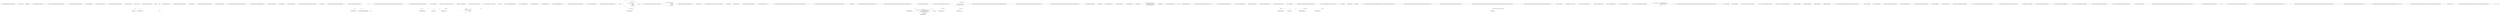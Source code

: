 digraph  {
n0 [cluster="RestSharp.Authenticators.OAuth.OAuthTools.OAuthTools()", label="Entry RestSharp.Authenticators.OAuth.OAuthTools.OAuthTools()", span="42-42"];
n1 [cluster="RestSharp.Authenticators.OAuth.OAuthTools.OAuthTools()", label="var bytes = new byte[4]", span="44-44"];
n2 [cluster="RestSharp.Authenticators.OAuth.OAuthTools.OAuthTools()", label="rng.GetBytes(bytes)", span="46-46"];
n3 [cluster="RestSharp.Authenticators.OAuth.OAuthTools.OAuthTools()", label="random = new Random(BitConverter.ToInt32(bytes, 0))", span="47-47"];
n5 [cluster="System.Security.Cryptography.RandomNumberGenerator.GetBytes(byte[])", label="Entry System.Security.Cryptography.RandomNumberGenerator.GetBytes(byte[])", span="0-0"];
n4 [cluster="RestSharp.Authenticators.OAuth.OAuthTools.OAuthTools()", label="Exit RestSharp.Authenticators.OAuth.OAuthTools.OAuthTools()", span="42-42"];
n6 [cluster="System.Random.Random(int)", label="Entry System.Random.Random(int)", span="0-0"];
n7 [cluster="System.BitConverter.ToInt32(byte[], int)", label="Entry System.BitConverter.ToInt32(byte[], int)", span="0-0"];
n8 [cluster="RestSharp.Authenticators.OAuth.OAuthTools.GetNonce()", label="Entry RestSharp.Authenticators.OAuth.OAuthTools.GetNonce()", span="55-55"];
n9 [cluster="RestSharp.Authenticators.OAuth.OAuthTools.GetNonce()", label="string chars = LOWER + DIGIT", span="57-57"];
n10 [cluster="RestSharp.Authenticators.OAuth.OAuthTools.GetNonce()", label="var nonce = new char[16]", span="59-59"];
n14 [cluster="RestSharp.Authenticators.OAuth.OAuthTools.GetNonce()", label="nonce[i] = chars[random.Next(0, chars.Length)]", span="64-64"];
n11 [cluster="RestSharp.Authenticators.OAuth.OAuthTools.GetNonce()", label=randomLock, span="61-61"];
n13 [cluster="RestSharp.Authenticators.OAuth.OAuthTools.GetNonce()", label="i < nonce.Length", span="63-63"];
n16 [cluster="RestSharp.Authenticators.OAuth.OAuthTools.GetNonce()", label="return new string(nonce);", span="67-67"];
n12 [cluster="RestSharp.Authenticators.OAuth.OAuthTools.GetNonce()", label="var i = 0", span="63-63"];
n15 [cluster="RestSharp.Authenticators.OAuth.OAuthTools.GetNonce()", label="i++", span="63-63"];
n18 [cluster="System.Random.Next(int, int)", label="Entry System.Random.Next(int, int)", span="0-0"];
n17 [cluster="RestSharp.Authenticators.OAuth.OAuthTools.GetNonce()", label="Exit RestSharp.Authenticators.OAuth.OAuthTools.GetNonce()", span="55-55"];
n19 [cluster="string.String(char[])", label="Entry string.String(char[])", span="0-0"];
n20 [cluster="RestSharp.Authenticators.OAuth.OAuthTools.GetTimestamp()", label="Entry RestSharp.Authenticators.OAuth.OAuthTools.GetTimestamp()", span="75-75"];
n21 [cluster="RestSharp.Authenticators.OAuth.OAuthTools.GetTimestamp()", label="return GetTimestamp(DateTime.UtcNow);", span="77-77"];
n23 [cluster="RestSharp.Authenticators.OAuth.OAuthTools.GetTimestamp(System.DateTime)", label="Entry RestSharp.Authenticators.OAuth.OAuthTools.GetTimestamp(System.DateTime)", span="86-86"];
n22 [cluster="RestSharp.Authenticators.OAuth.OAuthTools.GetTimestamp()", label="Exit RestSharp.Authenticators.OAuth.OAuthTools.GetTimestamp()", span="75-75"];
n24 [cluster="RestSharp.Authenticators.OAuth.OAuthTools.GetTimestamp(System.DateTime)", label="var timestamp = dateTime.ToUnixTime()", span="88-88"];
n25 [cluster="RestSharp.Authenticators.OAuth.OAuthTools.GetTimestamp(System.DateTime)", label="return timestamp.ToString();", span="90-90"];
n27 [cluster="System.DateTime.ToUnixTime()", label="Entry System.DateTime.ToUnixTime()", span="20-20"];
n26 [cluster="RestSharp.Authenticators.OAuth.OAuthTools.GetTimestamp(System.DateTime)", label="Exit RestSharp.Authenticators.OAuth.OAuthTools.GetTimestamp(System.DateTime)", span="86-86"];
n28 [cluster="long.ToString()", label="Entry long.ToString()", span="0-0"];
n29 [cluster="RestSharp.Authenticators.OAuth.OAuthTools.UrlEncodeRelaxed(string)", label="Entry RestSharp.Authenticators.OAuth.OAuthTools.UrlEncodeRelaxed(string)", span="108-108"];
n30 [cluster="RestSharp.Authenticators.OAuth.OAuthTools.UrlEncodeRelaxed(string)", label="var escaped = new StringBuilder(Uri.EscapeDataString(value))", span="114-114"];
n54 [cluster="RestSharp.Authenticators.OAuth.OAuthTools.NormalizeRequestParameters(RestSharp.Authenticators.OAuth.WebParameterCollection)", label="Entry RestSharp.Authenticators.OAuth.OAuthTools.NormalizeRequestParameters(RestSharp.Authenticators.OAuth.WebParameterCollection)", span="164-164"];
n84 [cluster="RestSharp.Authenticators.OAuth.OAuthTools.ConstructRequestUrl(System.Uri)", label="Entry RestSharp.Authenticators.OAuth.OAuthTools.ConstructRequestUrl(System.Uri)", span="203-203"];
n129 [cluster="RestSharp.Authenticators.OAuth.OAuthTools.GetSignature(RestSharp.Authenticators.OAuth.OAuthSignatureMethod, RestSharp.Authenticators.OAuth.OAuthSignatureTreatment, \\nstring, string, string)", label="string signature", span="318-318"];
n31 [cluster="RestSharp.Authenticators.OAuth.OAuthTools.UrlEncodeRelaxed(string)", label="var i = 0", span="117-117"];
n34 [cluster="RestSharp.Authenticators.OAuth.OAuthTools.UrlEncodeRelaxed(string)", label="escaped.Replace(t, uriRfc3968EscapedHex[i])", span="121-121"];
n36 [cluster="RestSharp.Authenticators.OAuth.OAuthTools.UrlEncodeRelaxed(string)", label="return escaped.ToString();", span="125-125"];
n38 [cluster="System.Text.StringBuilder.StringBuilder(string)", label="Entry System.Text.StringBuilder.StringBuilder(string)", span="0-0"];
n39 [cluster="System.Uri.EscapeDataString(string)", label="Entry System.Uri.EscapeDataString(string)", span="0-0"];
n32 [cluster="RestSharp.Authenticators.OAuth.OAuthTools.UrlEncodeRelaxed(string)", label="i < uriRfc3986CharsToEscape.Length", span="117-117"];
n33 [cluster="RestSharp.Authenticators.OAuth.OAuthTools.UrlEncodeRelaxed(string)", label="var t = uriRfc3986CharsToEscape[i]", span="119-119"];
n35 [cluster="RestSharp.Authenticators.OAuth.OAuthTools.UrlEncodeRelaxed(string)", label="i++", span="117-117"];
n40 [cluster="System.Text.StringBuilder.Replace(string, string)", label="Entry System.Text.StringBuilder.Replace(string, string)", span="0-0"];
n37 [cluster="RestSharp.Authenticators.OAuth.OAuthTools.UrlEncodeRelaxed(string)", label="Exit RestSharp.Authenticators.OAuth.OAuthTools.UrlEncodeRelaxed(string)", span="108-108"];
n41 [cluster="System.Text.StringBuilder.ToString()", label="Entry System.Text.StringBuilder.ToString()", span="0-0"];
n42 [cluster="RestSharp.Authenticators.OAuth.OAuthTools.UrlEncodeStrict(string)", label="Entry RestSharp.Authenticators.OAuth.OAuthTools.UrlEncodeStrict(string)", span="135-135"];
n43 [cluster="RestSharp.Authenticators.OAuth.OAuthTools.UrlEncodeStrict(string)", label="var result = ''''", span="143-143"];
n44 [cluster="RestSharp.Authenticators.OAuth.OAuthTools.UrlEncodeStrict(string)", label="value.ForEach(c =>\r\n            {\r\n                result += UNRESERVED.Contains(c)\r\n                    ? c.ToString()\r\n                    : \\nc.ToString()\r\n                        .PercentEncode();\r\n            })", span="145-151"];
n45 [cluster="RestSharp.Authenticators.OAuth.OAuthTools.UrlEncodeStrict(string)", label="return result;", span="153-153"];
n47 [cluster="System.Collections.Generic.IEnumerable<T>.ForEach<T>(System.Action<T>)", label="Entry System.Collections.Generic.IEnumerable<T>.ForEach<T>(System.Action<T>)", span="42-42"];
n48 [cluster="lambda expression", label="Entry lambda expression", span="145-151"];
n49 [cluster="lambda expression", label="result += UNRESERVED.Contains(c)\r\n                    ? c.ToString()\r\n                    : c.ToString()\r\n                        \\n.PercentEncode()", span="147-150"];
n46 [cluster="RestSharp.Authenticators.OAuth.OAuthTools.UrlEncodeStrict(string)", label="Exit RestSharp.Authenticators.OAuth.OAuthTools.UrlEncodeStrict(string)", span="135-135"];
n50 [cluster="lambda expression", label="Exit lambda expression", span="145-151"];
n51 [cluster="System.Collections.Generic.IEnumerable<TSource>.Contains<TSource>(TSource)", label="Entry System.Collections.Generic.IEnumerable<TSource>.Contains<TSource>(TSource)", span="0-0"];
n52 [cluster="char.ToString()", label="Entry char.ToString()", span="0-0"];
n53 [cluster="string.PercentEncode()", label="Entry string.PercentEncode()", span="38-38"];
n55 [cluster="RestSharp.Authenticators.OAuth.OAuthTools.NormalizeRequestParameters(RestSharp.Authenticators.OAuth.WebParameterCollection)", label="var copy = SortParametersExcludingSignature(parameters)", span="166-166"];
n56 [cluster="RestSharp.Authenticators.OAuth.OAuthTools.NormalizeRequestParameters(RestSharp.Authenticators.OAuth.WebParameterCollection)", label="var concatenated = copy.Concatenate(''='', ''&'')", span="167-167"];
n101 [cluster="RestSharp.Authenticators.OAuth.OAuthTools.ConcatenateRequestElements(string, string, RestSharp.Authenticators.OAuth.WebParameterCollection)", label="Entry RestSharp.Authenticators.OAuth.OAuthTools.ConcatenateRequestElements(string, string, RestSharp.Authenticators.OAuth.WebParameterCollection)", span="233-233"];
n59 [cluster="RestSharp.Authenticators.OAuth.OAuthTools.SortParametersExcludingSignature(RestSharp.Authenticators.OAuth.WebParameterCollection)", label="Entry RestSharp.Authenticators.OAuth.OAuthTools.SortParametersExcludingSignature(RestSharp.Authenticators.OAuth.WebParameterCollection)", span="177-177"];
n57 [cluster="RestSharp.Authenticators.OAuth.OAuthTools.NormalizeRequestParameters(RestSharp.Authenticators.OAuth.WebParameterCollection)", label="return concatenated;", span="169-169"];
n60 [cluster="RestSharp.Authenticators.OAuth.WebParameterCollection.Concatenate(string, string)", label="Entry RestSharp.Authenticators.OAuth.WebParameterCollection.Concatenate(string, string)", span="85-85"];
n58 [cluster="RestSharp.Authenticators.OAuth.OAuthTools.NormalizeRequestParameters(RestSharp.Authenticators.OAuth.WebParameterCollection)", label="Exit RestSharp.Authenticators.OAuth.OAuthTools.NormalizeRequestParameters(RestSharp.Authenticators.OAuth.WebParameterCollection)", span="164-164"];
n61 [cluster="RestSharp.Authenticators.OAuth.OAuthTools.SortParametersExcludingSignature(RestSharp.Authenticators.OAuth.WebParameterCollection)", label="var copy = new WebParameterCollection(parameters)", span="179-179"];
n62 [cluster="RestSharp.Authenticators.OAuth.OAuthTools.SortParametersExcludingSignature(RestSharp.Authenticators.OAuth.WebParameterCollection)", label="var exclusions = copy.Where(n => n.Name.EqualsIgnoreCase(''oauth_signature''))", span="180-180"];
n63 [cluster="RestSharp.Authenticators.OAuth.OAuthTools.SortParametersExcludingSignature(RestSharp.Authenticators.OAuth.WebParameterCollection)", label="copy.RemoveAll(exclusions)", span="182-182"];
n64 [cluster="RestSharp.Authenticators.OAuth.OAuthTools.SortParametersExcludingSignature(RestSharp.Authenticators.OAuth.WebParameterCollection)", label="copy.ForEach(p =>\r\n            {\r\n                p.Name = UrlEncodeStrict(p.Name);\r\n                p.Value = UrlEncodeStrict(\\np.Value);\r\n            })", span="183-187"];
n65 [cluster="RestSharp.Authenticators.OAuth.OAuthTools.SortParametersExcludingSignature(RestSharp.Authenticators.OAuth.WebParameterCollection)", label="copy.Sort((x, y) => string.CompareOrdinal(x.Name, y.Name) != 0\r\n                ? string.CompareOrdinal(x.Name, y.Name)\r\n                : \\nstring.CompareOrdinal(x.Value, y.Value))", span="188-190"];
n66 [cluster="RestSharp.Authenticators.OAuth.OAuthTools.SortParametersExcludingSignature(RestSharp.Authenticators.OAuth.WebParameterCollection)", label="return copy;", span="192-192"];
n68 [cluster="RestSharp.Authenticators.OAuth.WebParameterCollection.WebParameterCollection(System.Collections.Generic.IEnumerable<RestSharp.Authenticators.OAuth.WebPair>)", label="Entry RestSharp.Authenticators.OAuth.WebParameterCollection.WebParameterCollection(System.Collections.Generic.IEnumerable<RestSharp.Authenticators.OAuth.WebPair>)", span="7-7"];
n72 [cluster="lambda expression", label="Entry lambda expression", span="180-180"];
n76 [cluster="lambda expression", label="Entry lambda expression", span="183-187"];
n71 [cluster="RestSharp.Authenticators.OAuth.WebPairCollection.Sort(System.Comparison<RestSharp.Authenticators.OAuth.WebPair>)", label="Entry RestSharp.Authenticators.OAuth.WebPairCollection.Sort(System.Comparison<RestSharp.Authenticators.OAuth.WebPair>)", span="76-76"];
n80 [cluster="lambda expression", label="Entry lambda expression", span="188-190"];
n67 [cluster="RestSharp.Authenticators.OAuth.OAuthTools.SortParametersExcludingSignature(RestSharp.Authenticators.OAuth.WebParameterCollection)", label="Exit RestSharp.Authenticators.OAuth.OAuthTools.SortParametersExcludingSignature(RestSharp.Authenticators.OAuth.WebParameterCollection)", span="177-177"];
n73 [cluster="lambda expression", label="n.Name.EqualsIgnoreCase(''oauth_signature'')", span="180-180"];
n74 [cluster="lambda expression", label="Exit lambda expression", span="180-180"];
n75 [cluster="string.EqualsIgnoreCase(string)", label="Entry string.EqualsIgnoreCase(string)", span="14-14"];
n77 [cluster="lambda expression", label="p.Name = UrlEncodeStrict(p.Name)", span="185-185"];
n78 [cluster="lambda expression", label="p.Value = UrlEncodeStrict(p.Value)", span="186-186"];
n79 [cluster="lambda expression", label="Exit lambda expression", span="183-187"];
n81 [cluster="lambda expression", label="string.CompareOrdinal(x.Name, y.Name) != 0\r\n                ? string.CompareOrdinal(x.Name, y.Name)\r\n                : string.CompareOrdinal(\\nx.Value, y.Value)", span="188-190"];
n82 [cluster="lambda expression", label="Exit lambda expression", span="188-190"];
n83 [cluster="string.CompareOrdinal(string, string)", label="Entry string.CompareOrdinal(string, string)", span="0-0"];
n85 [cluster="RestSharp.Authenticators.OAuth.OAuthTools.ConstructRequestUrl(System.Uri)", label="url == null", span="205-205"];
n88 [cluster="RestSharp.Authenticators.OAuth.OAuthTools.ConstructRequestUrl(System.Uri)", label="var requestUrl = ''{0}://{1}''.FormatWith(url.Scheme, url.Host)", span="209-209"];
n89 [cluster="RestSharp.Authenticators.OAuth.OAuthTools.ConstructRequestUrl(System.Uri)", label="var qualified = '':{0}''.FormatWith(url.Port)", span="210-210"];
n90 [cluster="RestSharp.Authenticators.OAuth.OAuthTools.ConstructRequestUrl(System.Uri)", label="var basic = url.Scheme == ''http'' && url.Port == 80", span="211-211"];
n91 [cluster="RestSharp.Authenticators.OAuth.OAuthTools.ConstructRequestUrl(System.Uri)", label="var secure = url.Scheme == ''https'' && url.Port == 443", span="212-212"];
n94 [cluster="RestSharp.Authenticators.OAuth.OAuthTools.ConstructRequestUrl(System.Uri)", label="sb.Append(url.AbsolutePath)", span="218-218"];
n86 [cluster="RestSharp.Authenticators.OAuth.OAuthTools.ConstructRequestUrl(System.Uri)", label="throw new ArgumentNullException(''url'');", span="206-206"];
n87 [cluster="RestSharp.Authenticators.OAuth.OAuthTools.ConstructRequestUrl(System.Uri)", label="var sb = new StringBuilder()", span="208-208"];
n96 [cluster="RestSharp.Authenticators.OAuth.OAuthTools.ConstructRequestUrl(System.Uri)", label="Exit RestSharp.Authenticators.OAuth.OAuthTools.ConstructRequestUrl(System.Uri)", span="203-203"];
n97 [cluster="System.ArgumentNullException.ArgumentNullException(string)", label="Entry System.ArgumentNullException.ArgumentNullException(string)", span="0-0"];
n92 [cluster="RestSharp.Authenticators.OAuth.OAuthTools.ConstructRequestUrl(System.Uri)", label="sb.Append(requestUrl)", span="214-214"];
n93 [cluster="RestSharp.Authenticators.OAuth.OAuthTools.ConstructRequestUrl(System.Uri)", label="sb.Append(!basic && !secure\r\n                ? qualified\r\n                : '''')", span="215-217"];
n95 [cluster="RestSharp.Authenticators.OAuth.OAuthTools.ConstructRequestUrl(System.Uri)", label="return sb.ToString();", span="220-220"];
n98 [cluster="System.Text.StringBuilder.StringBuilder()", label="Entry System.Text.StringBuilder.StringBuilder()", span="0-0"];
n99 [cluster="string.FormatWith(params object[])", label="Entry string.FormatWith(params object[])", span="20-20"];
n100 [cluster="System.Text.StringBuilder.Append(string)", label="Entry System.Text.StringBuilder.Append(string)", span="0-0"];
n102 [cluster="RestSharp.Authenticators.OAuth.OAuthTools.ConcatenateRequestElements(string, string, RestSharp.Authenticators.OAuth.WebParameterCollection)", label="var sb = new StringBuilder()", span="235-235"];
n103 [cluster="RestSharp.Authenticators.OAuth.OAuthTools.ConcatenateRequestElements(string, string, RestSharp.Authenticators.OAuth.WebParameterCollection)", label="var requestMethod = method.ToUpper().Then(''&'')", span="238-238"];
n104 [cluster="RestSharp.Authenticators.OAuth.OAuthTools.ConcatenateRequestElements(string, string, RestSharp.Authenticators.OAuth.WebParameterCollection)", label="var requestUrl = UrlEncodeRelaxed(ConstructRequestUrl(url.AsUri())).Then(''&'')", span="239-239"];
n105 [cluster="RestSharp.Authenticators.OAuth.OAuthTools.ConcatenateRequestElements(string, string, RestSharp.Authenticators.OAuth.WebParameterCollection)", label="var requestParameters = UrlEncodeRelaxed(NormalizeRequestParameters(parameters))", span="240-240"];
n106 [cluster="RestSharp.Authenticators.OAuth.OAuthTools.ConcatenateRequestElements(string, string, RestSharp.Authenticators.OAuth.WebParameterCollection)", label="sb.Append(requestMethod)", span="242-242"];
n107 [cluster="RestSharp.Authenticators.OAuth.OAuthTools.ConcatenateRequestElements(string, string, RestSharp.Authenticators.OAuth.WebParameterCollection)", label="sb.Append(requestUrl)", span="243-243"];
n108 [cluster="RestSharp.Authenticators.OAuth.OAuthTools.ConcatenateRequestElements(string, string, RestSharp.Authenticators.OAuth.WebParameterCollection)", label="sb.Append(requestParameters)", span="244-244"];
n109 [cluster="RestSharp.Authenticators.OAuth.OAuthTools.ConcatenateRequestElements(string, string, RestSharp.Authenticators.OAuth.WebParameterCollection)", label="return sb.ToString();", span="246-246"];
n111 [cluster="string.ToUpper()", label="Entry string.ToUpper()", span="0-0"];
n112 [cluster="string.Then(string)", label="Entry string.Then(string)", span="26-26"];
n113 [cluster="string.AsUri()", label="Entry string.AsUri()", span="32-32"];
n110 [cluster="RestSharp.Authenticators.OAuth.OAuthTools.ConcatenateRequestElements(string, string, RestSharp.Authenticators.OAuth.WebParameterCollection)", label="Exit RestSharp.Authenticators.OAuth.OAuthTools.ConcatenateRequestElements(string, string, RestSharp.Authenticators.OAuth.WebParameterCollection)", span="233-233"];
n114 [cluster="RestSharp.Authenticators.OAuth.OAuthTools.GetSignature(RestSharp.Authenticators.OAuth.OAuthSignatureMethod, string, string)", label="Entry RestSharp.Authenticators.OAuth.OAuthTools.GetSignature(RestSharp.Authenticators.OAuth.OAuthSignatureMethod, string, string)", span="258-258"];
n115 [cluster="RestSharp.Authenticators.OAuth.OAuthTools.GetSignature(RestSharp.Authenticators.OAuth.OAuthSignatureMethod, string, string)", label="return GetSignature(signatureMethod, OAuthSignatureTreatment.Escaped, signatureBase, consumerSecret, null);", span="261-261"];
n117 [cluster="RestSharp.Authenticators.OAuth.OAuthTools.GetSignature(RestSharp.Authenticators.OAuth.OAuthSignatureMethod, RestSharp.Authenticators.OAuth.OAuthSignatureTreatment, \\nstring, string, string)", label="Entry RestSharp.Authenticators.OAuth.OAuthTools.GetSignature(RestSharp.Authenticators.OAuth.OAuthSignatureMethod, RestSharp.Authenticators.OAuth.OAuthSignatureTreatment, \\nstring, string, string)", span="307-307"];
n116 [cluster="RestSharp.Authenticators.OAuth.OAuthTools.GetSignature(RestSharp.Authenticators.OAuth.OAuthSignatureMethod, string, string)", label="Exit RestSharp.Authenticators.OAuth.OAuthTools.GetSignature(RestSharp.Authenticators.OAuth.OAuthSignatureMethod, string, string)", span="258-258"];
n124 [cluster="RestSharp.Authenticators.OAuth.OAuthTools.GetSignature(RestSharp.Authenticators.OAuth.OAuthSignatureMethod, RestSharp.Authenticators.OAuth.OAuthSignatureTreatment, \\nstring, string, string)", label="tokenSecret.IsNullOrBlank()", span="311-311"];
n126 [cluster="RestSharp.Authenticators.OAuth.OAuthTools.GetSignature(RestSharp.Authenticators.OAuth.OAuthSignatureMethod, RestSharp.Authenticators.OAuth.OAuthSignatureTreatment, \\nstring, string, string)", label="var unencodedConsumerSecret = consumerSecret", span="314-314"];
n127 [cluster="RestSharp.Authenticators.OAuth.OAuthTools.GetSignature(RestSharp.Authenticators.OAuth.OAuthSignatureMethod, RestSharp.Authenticators.OAuth.OAuthSignatureTreatment, \\nstring, string, string)", label="consumerSecret = UrlEncodeRelaxed(consumerSecret)", span="315-315"];
n128 [cluster="RestSharp.Authenticators.OAuth.OAuthTools.GetSignature(RestSharp.Authenticators.OAuth.OAuthSignatureMethod, RestSharp.Authenticators.OAuth.OAuthSignatureTreatment, \\nstring, string, string)", label="tokenSecret = UrlEncodeRelaxed(tokenSecret)", span="316-316"];
n130 [cluster="RestSharp.Authenticators.OAuth.OAuthTools.GetSignature(RestSharp.Authenticators.OAuth.OAuthSignatureMethod, RestSharp.Authenticators.OAuth.OAuthSignatureTreatment, \\nstring, string, string)", label=signatureMethod, span="320-320"];
n135 [cluster="RestSharp.Authenticators.OAuth.OAuthTools.GetSignature(RestSharp.Authenticators.OAuth.OAuthSignatureMethod, RestSharp.Authenticators.OAuth.OAuthSignatureTreatment, \\nstring, string, string)", label="signature = signatureBase.HashWith(crypto)", span="328-328"];
n140 [cluster="RestSharp.Authenticators.OAuth.OAuthTools.GetSignature(RestSharp.Authenticators.OAuth.OAuthSignatureMethod, RestSharp.Authenticators.OAuth.OAuthSignatureTreatment, \\nstring, string, string)", label="signature = signatureBase.HashWith(crypto)", span="338-338"];
n145 [cluster="RestSharp.Authenticators.OAuth.OAuthTools.GetSignature(RestSharp.Authenticators.OAuth.OAuthSignatureMethod, RestSharp.Authenticators.OAuth.OAuthSignatureTreatment, \\nstring, string, string)", label="byte[] hash = hasher.ComputeHash(encoding.GetBytes(signatureBase))", span="349-349"];
n150 [cluster="RestSharp.Authenticators.OAuth.OAuthTools.GetSignature(RestSharp.Authenticators.OAuth.OAuthSignatureMethod, RestSharp.Authenticators.OAuth.OAuthSignatureTreatment, \\nstring, string, string)", label="var result = signatureTreatment == OAuthSignatureTreatment.Escaped\r\n                ? UrlEncodeRelaxed(signature)\r\n                : \\nsignature", span="367-369"];
n118 [cluster="RestSharp.Authenticators.OAuth.OAuthTools.GetSignature(RestSharp.Authenticators.OAuth.OAuthSignatureMethod, RestSharp.Authenticators.OAuth.OAuthSignatureTreatment, \\nstring, string)", label="Entry RestSharp.Authenticators.OAuth.OAuthTools.GetSignature(RestSharp.Authenticators.OAuth.OAuthSignatureMethod, RestSharp.Authenticators.OAuth.OAuthSignatureTreatment, \\nstring, string)", span="274-274"];
n125 [cluster="RestSharp.Authenticators.OAuth.OAuthTools.GetSignature(RestSharp.Authenticators.OAuth.OAuthSignatureMethod, RestSharp.Authenticators.OAuth.OAuthSignatureTreatment, \\nstring, string, string)", label="tokenSecret = string.Empty", span="312-312"];
n153 [cluster="string.IsNullOrBlank()", label="Entry string.IsNullOrBlank()", span="10-10"];
n133 [cluster="RestSharp.Authenticators.OAuth.OAuthTools.GetSignature(RestSharp.Authenticators.OAuth.OAuthSignatureMethod, RestSharp.Authenticators.OAuth.OAuthSignatureTreatment, \\nstring, string, string)", label="var key = ''{0}&{1}''.FormatWith(consumerSecret, tokenSecret)", span="325-325"];
n138 [cluster="RestSharp.Authenticators.OAuth.OAuthTools.GetSignature(RestSharp.Authenticators.OAuth.OAuthSignatureMethod, RestSharp.Authenticators.OAuth.OAuthSignatureTreatment, \\nstring, string, string)", label="var key = ''{0}&{1}''.FormatWith(consumerSecret, tokenSecret)", span="335-335"];
n148 [cluster="RestSharp.Authenticators.OAuth.OAuthTools.GetSignature(RestSharp.Authenticators.OAuth.OAuthSignatureMethod, RestSharp.Authenticators.OAuth.OAuthSignatureTreatment, \\nstring, string, string)", label="signature = ''{0}&{1}''.FormatWith(consumerSecret, tokenSecret)", span="358-358"];
n131 [cluster="RestSharp.Authenticators.OAuth.OAuthTools.GetSignature(RestSharp.Authenticators.OAuth.OAuthSignatureMethod, RestSharp.Authenticators.OAuth.OAuthSignatureTreatment, \\nstring, string, string)", label="OAuthSignatureMethod.HmacSha1", span="322-322"];
n136 [cluster="RestSharp.Authenticators.OAuth.OAuthTools.GetSignature(RestSharp.Authenticators.OAuth.OAuthSignatureMethod, RestSharp.Authenticators.OAuth.OAuthSignatureTreatment, \\nstring, string, string)", label="OAuthSignatureMethod.HmacSha256", span="332-332"];
n141 [cluster="RestSharp.Authenticators.OAuth.OAuthTools.GetSignature(RestSharp.Authenticators.OAuth.OAuthSignatureMethod, RestSharp.Authenticators.OAuth.OAuthSignatureTreatment, \\nstring, string, string)", label="OAuthSignatureMethod.RsaSha1", span="342-342"];
n147 [cluster="RestSharp.Authenticators.OAuth.OAuthTools.GetSignature(RestSharp.Authenticators.OAuth.OAuthSignatureMethod, RestSharp.Authenticators.OAuth.OAuthSignatureTreatment, \\nstring, string, string)", label="OAuthSignatureMethod.PlainText", span="356-356"];
n149 [cluster="RestSharp.Authenticators.OAuth.OAuthTools.GetSignature(RestSharp.Authenticators.OAuth.OAuthSignatureMethod, RestSharp.Authenticators.OAuth.OAuthSignatureTreatment, \\nstring, string, string)", label="throw new NotImplementedException(''Only HMAC-SHA1, HMAC-SHA256, and RSA-SHA1 are currently supported.'');", span="364-364"];
n132 [cluster="RestSharp.Authenticators.OAuth.OAuthTools.GetSignature(RestSharp.Authenticators.OAuth.OAuthSignatureMethod, RestSharp.Authenticators.OAuth.OAuthSignatureTreatment, \\nstring, string, string)", label="var crypto = new HMACSHA1()", span="324-324"];
n134 [cluster="RestSharp.Authenticators.OAuth.OAuthTools.GetSignature(RestSharp.Authenticators.OAuth.OAuthSignatureMethod, RestSharp.Authenticators.OAuth.OAuthSignatureTreatment, \\nstring, string, string)", label="crypto.Key = encoding.GetBytes(key)", span="327-327"];
n154 [cluster="System.Security.Cryptography.HMACSHA1.HMACSHA1()", label="Entry System.Security.Cryptography.HMACSHA1.HMACSHA1()", span="0-0"];
n155 [cluster="System.Text.Encoding.GetBytes(string)", label="Entry System.Text.Encoding.GetBytes(string)", span="0-0"];
n156 [cluster="string.HashWith(System.Security.Cryptography.HashAlgorithm)", label="Entry string.HashWith(System.Security.Cryptography.HashAlgorithm)", span="37-37"];
n137 [cluster="RestSharp.Authenticators.OAuth.OAuthTools.GetSignature(RestSharp.Authenticators.OAuth.OAuthSignatureMethod, RestSharp.Authenticators.OAuth.OAuthSignatureTreatment, \\nstring, string, string)", label="var crypto = new HMACSHA256()", span="334-334"];
n139 [cluster="RestSharp.Authenticators.OAuth.OAuthTools.GetSignature(RestSharp.Authenticators.OAuth.OAuthSignatureMethod, RestSharp.Authenticators.OAuth.OAuthSignatureTreatment, \\nstring, string, string)", label="crypto.Key = encoding.GetBytes(key)", span="337-337"];
n157 [cluster="System.Security.Cryptography.HMACSHA256.HMACSHA256()", label="Entry System.Security.Cryptography.HMACSHA256.HMACSHA256()", span="0-0"];
n146 [cluster="RestSharp.Authenticators.OAuth.OAuthTools.GetSignature(RestSharp.Authenticators.OAuth.OAuthSignatureMethod, RestSharp.Authenticators.OAuth.OAuthSignatureTreatment, \\nstring, string, string)", label="signature = Convert.ToBase64String(provider.SignHash(hash, CryptoConfig.MapNameToOID(''SHA1'')))", span="351-351"];
n158 [cluster="System.Security.Cryptography.RSACryptoServiceProvider.RSACryptoServiceProvider()", label="Entry System.Security.Cryptography.RSACryptoServiceProvider.RSACryptoServiceProvider()", span="0-0"];
n144 [cluster="RestSharp.Authenticators.OAuth.OAuthTools.GetSignature(RestSharp.Authenticators.OAuth.OAuthSignatureMethod, RestSharp.Authenticators.OAuth.OAuthSignatureTreatment, \\nstring, string, string)", label="SHA1Managed hasher = new SHA1Managed()", span="348-348"];
n159 [cluster="System.Security.Cryptography.RSA.FromXmlString(string)", label="Entry System.Security.Cryptography.RSA.FromXmlString(string)", span="0-0"];
n160 [cluster="System.Security.Cryptography.SHA1Managed.SHA1Managed()", label="Entry System.Security.Cryptography.SHA1Managed.SHA1Managed()", span="0-0"];
n161 [cluster="System.Security.Cryptography.HashAlgorithm.ComputeHash(byte[])", label="Entry System.Security.Cryptography.HashAlgorithm.ComputeHash(byte[])", span="0-0"];
n162 [cluster="System.Security.Cryptography.CryptoConfig.MapNameToOID(string)", label="Entry System.Security.Cryptography.CryptoConfig.MapNameToOID(string)", span="0-0"];
n163 [cluster="System.Security.Cryptography.RSACryptoServiceProvider.SignHash(byte[], string)", label="Entry System.Security.Cryptography.RSACryptoServiceProvider.SignHash(byte[], string)", span="0-0"];
n164 [cluster="System.Convert.ToBase64String(byte[])", label="Entry System.Convert.ToBase64String(byte[])", span="0-0"];
n152 [cluster="RestSharp.Authenticators.OAuth.OAuthTools.GetSignature(RestSharp.Authenticators.OAuth.OAuthSignatureMethod, RestSharp.Authenticators.OAuth.OAuthSignatureTreatment, \\nstring, string, string)", label="Exit RestSharp.Authenticators.OAuth.OAuthTools.GetSignature(RestSharp.Authenticators.OAuth.OAuthSignatureMethod, RestSharp.Authenticators.OAuth.OAuthSignatureTreatment, \\nstring, string, string)", span="307-307"];
n165 [cluster="System.NotImplementedException.NotImplementedException(string)", label="Entry System.NotImplementedException.NotImplementedException(string)", span="0-0"];
n151 [cluster="RestSharp.Authenticators.OAuth.OAuthTools.GetSignature(RestSharp.Authenticators.OAuth.OAuthSignatureMethod, RestSharp.Authenticators.OAuth.OAuthSignatureTreatment, \\nstring, string, string)", label="return result;", span="371-371"];
n119 [cluster="RestSharp.Authenticators.OAuth.OAuthTools.GetSignature(RestSharp.Authenticators.OAuth.OAuthSignatureMethod, RestSharp.Authenticators.OAuth.OAuthSignatureTreatment, \\nstring, string)", label="return GetSignature(signatureMethod, signatureTreatment, signatureBase, consumerSecret, null);", span="278-278"];
n121 [cluster="RestSharp.Authenticators.OAuth.OAuthTools.GetSignature(RestSharp.Authenticators.OAuth.OAuthSignatureMethod, string, string, string)", label="Entry RestSharp.Authenticators.OAuth.OAuthTools.GetSignature(RestSharp.Authenticators.OAuth.OAuthSignatureMethod, string, string, \\nstring)", span="290-290"];
n120 [cluster="RestSharp.Authenticators.OAuth.OAuthTools.GetSignature(RestSharp.Authenticators.OAuth.OAuthSignatureMethod, RestSharp.Authenticators.OAuth.OAuthSignatureTreatment, \\nstring, string)", label="Exit RestSharp.Authenticators.OAuth.OAuthTools.GetSignature(RestSharp.Authenticators.OAuth.OAuthSignatureMethod, RestSharp.Authenticators.OAuth.OAuthSignatureTreatment, \\nstring, string)", span="274-274"];
n122 [cluster="RestSharp.Authenticators.OAuth.OAuthTools.GetSignature(RestSharp.Authenticators.OAuth.OAuthSignatureMethod, string, string, string)", label="return GetSignature(signatureMethod, OAuthSignatureTreatment.Escaped, consumerSecret, tokenSecret);", span="294-294"];
n123 [cluster="RestSharp.Authenticators.OAuth.OAuthTools.GetSignature(RestSharp.Authenticators.OAuth.OAuthSignatureMethod, string, string, string)", label="Exit RestSharp.Authenticators.OAuth.OAuthTools.GetSignature(RestSharp.Authenticators.OAuth.OAuthSignatureMethod, string, string, \\nstring)", span="290-290"];
m0_0 [cluster="RestSharp.Extensions.RSACryptoServiceProviderExtensions.FromXmlString2(System.Security.Cryptography.RSACryptoServiceProvider, string)", file="RSACryptoServiceProviderExtensions.cs", label="Entry RestSharp.Extensions.RSACryptoServiceProviderExtensions.FromXmlString2(System.Security.Cryptography.RSACryptoServiceProvider, \\nstring)", span="15-15"];
m0_1 [cluster="RestSharp.Extensions.RSACryptoServiceProviderExtensions.FromXmlString2(System.Security.Cryptography.RSACryptoServiceProvider, string)", color=green, community=0, file="RSACryptoServiceProviderExtensions.cs", label="rsa.FromXmlString(xmlString)", prediction=0, span="18-18"];
m0_2 [cluster="RestSharp.Extensions.RSACryptoServiceProviderExtensions.FromXmlString2(System.Security.Cryptography.RSACryptoServiceProvider, string)", file="RSACryptoServiceProviderExtensions.cs", label="Exit RestSharp.Extensions.RSACryptoServiceProviderExtensions.FromXmlString2(System.Security.Cryptography.RSACryptoServiceProvider, \\nstring)", span="15-15"];
n69;
n70;
n166;
n10 -> n13  [color=darkseagreen4, key=1, label=nonce, style=dashed];
n10 -> n16  [color=darkseagreen4, key=1, label=nonce, style=dashed];
n12 -> n15  [color=darkseagreen4, key=1, label=i, style=dashed];
n15 -> n15  [color=darkseagreen4, key=1, label=i, style=dashed];
n30 -> n34  [color=darkseagreen4, key=1, label=escaped, style=dashed];
n30 -> n36  [color=darkseagreen4, key=1, label=escaped, style=dashed];
n84 -> n94  [color=darkseagreen4, key=1, label="System.Uri", style=dashed];
n31 -> n34  [color=darkseagreen4, key=1, label=i, style=dashed];
n31 -> n35  [color=darkseagreen4, key=1, label=i, style=dashed];
n35 -> n35  [color=darkseagreen4, key=1, label=i, style=dashed];
n44 -> n48  [color=darkseagreen4, key=1, label="lambda expression", style=dashed];
n61 -> n63  [color=darkseagreen4, key=1, label=copy, style=dashed];
n61 -> n65  [color=darkseagreen4, key=1, label=copy, style=dashed];
n61 -> n66  [color=darkseagreen4, key=1, label=copy, style=dashed];
n62 -> n72  [color=darkseagreen4, key=1, label="lambda expression", style=dashed];
n64 -> n76  [color=darkseagreen4, key=1, label="lambda expression", style=dashed];
n65 -> n80  [color=darkseagreen4, key=1, label="lambda expression", style=dashed];
n88 -> n92  [color=darkseagreen4, key=1, label=requestUrl, style=dashed];
n89 -> n93  [color=darkseagreen4, key=1, label=qualified, style=dashed];
n90 -> n93  [color=darkseagreen4, key=1, label=basic, style=dashed];
n91 -> n93  [color=darkseagreen4, key=1, label=secure, style=dashed];
n87 -> n92  [color=darkseagreen4, key=1, label=sb, style=dashed];
n87 -> n93  [color=darkseagreen4, key=1, label=sb, style=dashed];
n87 -> n94  [color=darkseagreen4, key=1, label=sb, style=dashed];
n87 -> n95  [color=darkseagreen4, key=1, label=sb, style=dashed];
n102 -> n106  [color=darkseagreen4, key=1, label=sb, style=dashed];
n102 -> n107  [color=darkseagreen4, key=1, label=sb, style=dashed];
n102 -> n108  [color=darkseagreen4, key=1, label=sb, style=dashed];
n102 -> n109  [color=darkseagreen4, key=1, label=sb, style=dashed];
n103 -> n106  [color=darkseagreen4, key=1, label=requestMethod, style=dashed];
n104 -> n107  [color=darkseagreen4, key=1, label=requestUrl, style=dashed];
n105 -> n108  [color=darkseagreen4, key=1, label=requestParameters, style=dashed];
n117 -> n130  [color=darkseagreen4, key=1, label="RestSharp.Authenticators.OAuth.OAuthSignatureMethod", style=dashed];
}
